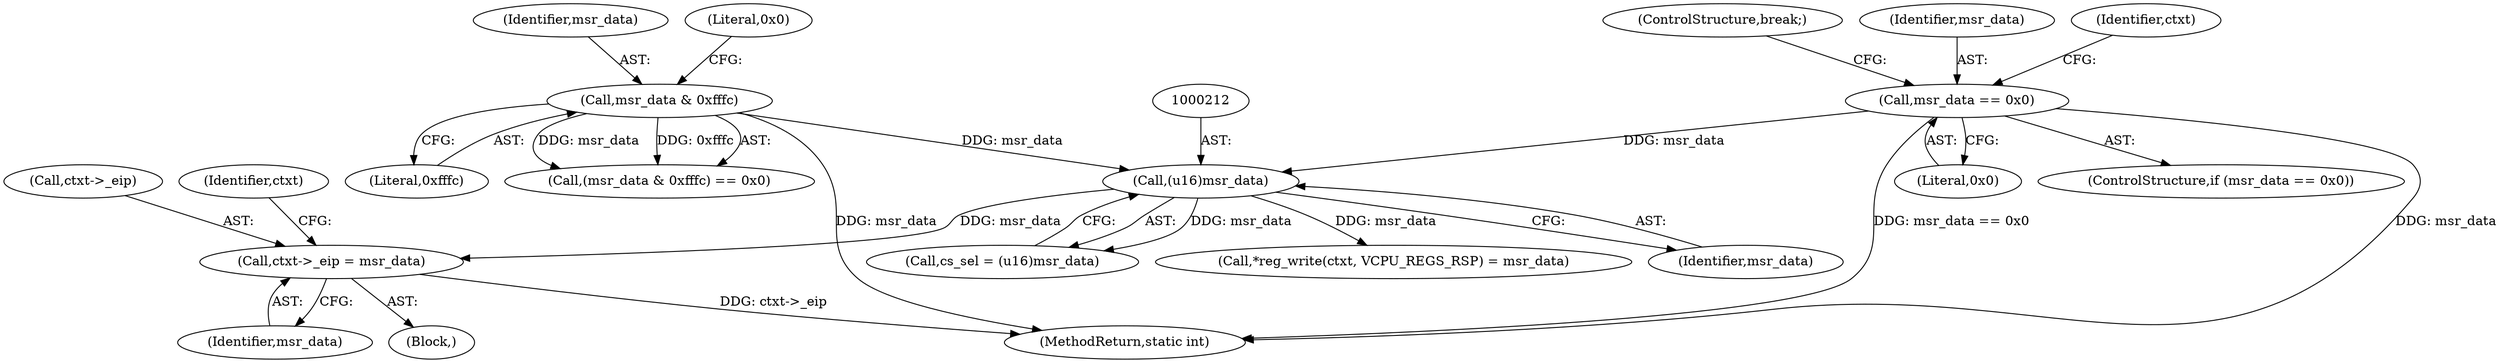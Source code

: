 digraph "0_linux_f3747379accba8e95d70cec0eae0582c8c182050@pointer" {
"1000265" [label="(Call,ctxt->_eip = msr_data)"];
"1000211" [label="(Call,(u16)msr_data)"];
"1000180" [label="(Call,msr_data & 0xfffc)"];
"1000191" [label="(Call,msr_data == 0x0)"];
"1000191" [label="(Call,msr_data == 0x0)"];
"1000275" [label="(Call,*reg_write(ctxt, VCPU_REGS_RSP) = msr_data)"];
"1000183" [label="(Literal,0x0)"];
"1000180" [label="(Call,msr_data & 0xfffc)"];
"1000193" [label="(Literal,0x0)"];
"1000182" [label="(Literal,0xfffc)"];
"1000198" [label="(ControlStructure,break;)"];
"1000271" [label="(Identifier,ctxt)"];
"1000179" [label="(Call,(msr_data & 0xfffc) == 0x0)"];
"1000269" [label="(Identifier,msr_data)"];
"1000265" [label="(Call,ctxt->_eip = msr_data)"];
"1000209" [label="(Call,cs_sel = (u16)msr_data)"];
"1000190" [label="(ControlStructure,if (msr_data == 0x0))"];
"1000181" [label="(Identifier,msr_data)"];
"1000192" [label="(Identifier,msr_data)"];
"1000211" [label="(Call,(u16)msr_data)"];
"1000283" [label="(MethodReturn,static int)"];
"1000266" [label="(Call,ctxt->_eip)"];
"1000213" [label="(Identifier,msr_data)"];
"1000105" [label="(Block,)"];
"1000196" [label="(Identifier,ctxt)"];
"1000265" -> "1000105"  [label="AST: "];
"1000265" -> "1000269"  [label="CFG: "];
"1000266" -> "1000265"  [label="AST: "];
"1000269" -> "1000265"  [label="AST: "];
"1000271" -> "1000265"  [label="CFG: "];
"1000265" -> "1000283"  [label="DDG: ctxt->_eip"];
"1000211" -> "1000265"  [label="DDG: msr_data"];
"1000211" -> "1000209"  [label="AST: "];
"1000211" -> "1000213"  [label="CFG: "];
"1000212" -> "1000211"  [label="AST: "];
"1000213" -> "1000211"  [label="AST: "];
"1000209" -> "1000211"  [label="CFG: "];
"1000211" -> "1000209"  [label="DDG: msr_data"];
"1000180" -> "1000211"  [label="DDG: msr_data"];
"1000191" -> "1000211"  [label="DDG: msr_data"];
"1000211" -> "1000275"  [label="DDG: msr_data"];
"1000180" -> "1000179"  [label="AST: "];
"1000180" -> "1000182"  [label="CFG: "];
"1000181" -> "1000180"  [label="AST: "];
"1000182" -> "1000180"  [label="AST: "];
"1000183" -> "1000180"  [label="CFG: "];
"1000180" -> "1000283"  [label="DDG: msr_data"];
"1000180" -> "1000179"  [label="DDG: msr_data"];
"1000180" -> "1000179"  [label="DDG: 0xfffc"];
"1000191" -> "1000190"  [label="AST: "];
"1000191" -> "1000193"  [label="CFG: "];
"1000192" -> "1000191"  [label="AST: "];
"1000193" -> "1000191"  [label="AST: "];
"1000196" -> "1000191"  [label="CFG: "];
"1000198" -> "1000191"  [label="CFG: "];
"1000191" -> "1000283"  [label="DDG: msr_data == 0x0"];
"1000191" -> "1000283"  [label="DDG: msr_data"];
}
